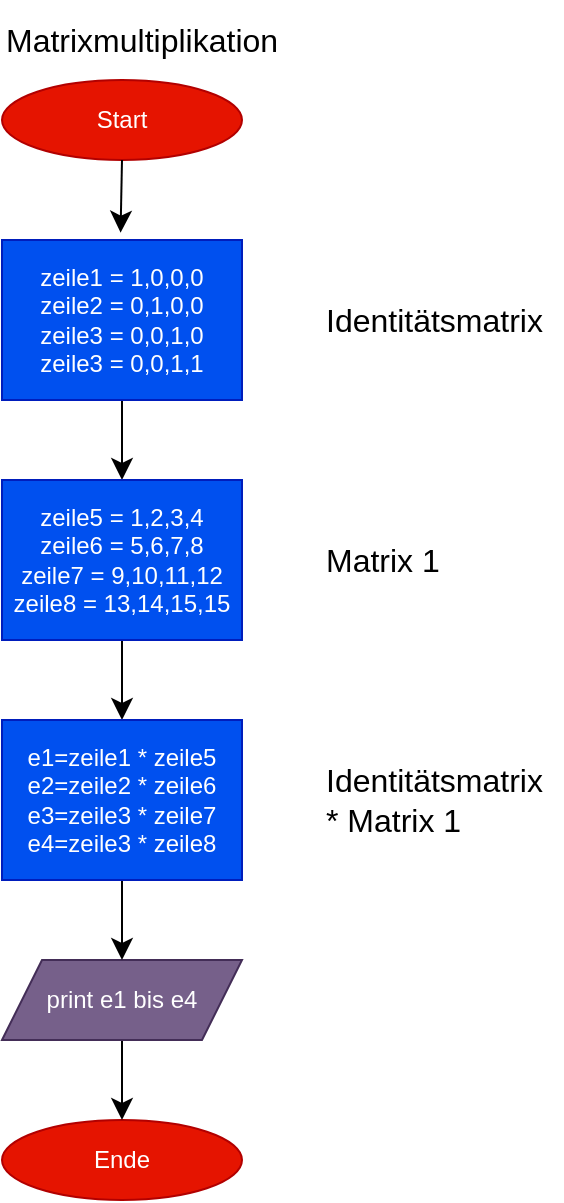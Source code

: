 <mxfile version="24.4.0" type="device">
  <diagram id="C5RBs43oDa-KdzZeNtuy" name="Page-1">
    <mxGraphModel dx="956" dy="567" grid="1" gridSize="10" guides="1" tooltips="1" connect="1" arrows="1" fold="1" page="1" pageScale="1" pageWidth="827" pageHeight="1169" math="0" shadow="0">
      <root>
        <mxCell id="WIyWlLk6GJQsqaUBKTNV-0" />
        <mxCell id="WIyWlLk6GJQsqaUBKTNV-1" parent="WIyWlLk6GJQsqaUBKTNV-0" />
        <mxCell id="IjD-qpXpODSvRZLo4zJF-0" value="Start" style="ellipse;whiteSpace=wrap;html=1;fillColor=#e51400;strokeColor=#B20000;fontColor=#ffffff;" parent="WIyWlLk6GJQsqaUBKTNV-1" vertex="1">
          <mxGeometry x="40" y="80" width="120" height="40" as="geometry" />
        </mxCell>
        <mxCell id="GrfxNoX1KZF58iYZK9aE-7" value="Matrixmultiplikation" style="text;strokeColor=none;fillColor=none;html=1;align=left;verticalAlign=middle;whiteSpace=wrap;rounded=0;fontSize=16;" parent="WIyWlLk6GJQsqaUBKTNV-1" vertex="1">
          <mxGeometry x="40" y="40" width="270" height="40" as="geometry" />
        </mxCell>
        <mxCell id="ASxKe1lXr5-sCJm-wnuk-3" style="edgeStyle=none;curved=1;rounded=0;orthogonalLoop=1;jettySize=auto;html=1;entryX=0.5;entryY=0;entryDx=0;entryDy=0;fontSize=12;startSize=8;endSize=8;" edge="1" parent="WIyWlLk6GJQsqaUBKTNV-1" source="GrfxNoX1KZF58iYZK9aE-24" target="ASxKe1lXr5-sCJm-wnuk-2">
          <mxGeometry relative="1" as="geometry" />
        </mxCell>
        <mxCell id="GrfxNoX1KZF58iYZK9aE-24" value="zeile1 = 1,0,0,0&lt;br&gt;zeile2 = 0,1,0,0&lt;br&gt;zeile3 = 0,0,1,0&lt;br&gt;zeile3 = 0,0,1,1" style="rounded=0;whiteSpace=wrap;html=1;fillColor=#0050ef;strokeColor=#001DBC;fontColor=#ffffff;" parent="WIyWlLk6GJQsqaUBKTNV-1" vertex="1">
          <mxGeometry x="40" y="160" width="120" height="80" as="geometry" />
        </mxCell>
        <mxCell id="eVRvptMKWYpkK7orwd6t-19" value="Ende" style="ellipse;whiteSpace=wrap;html=1;fillColor=#e51400;strokeColor=#B20000;fontColor=#ffffff;" parent="WIyWlLk6GJQsqaUBKTNV-1" vertex="1">
          <mxGeometry x="40" y="600" width="120" height="40" as="geometry" />
        </mxCell>
        <mxCell id="eVRvptMKWYpkK7orwd6t-26" style="edgeStyle=none;curved=1;rounded=0;orthogonalLoop=1;jettySize=auto;html=1;fontSize=12;startSize=8;endSize=8;" parent="WIyWlLk6GJQsqaUBKTNV-1" source="eVRvptMKWYpkK7orwd6t-22" target="eVRvptMKWYpkK7orwd6t-19" edge="1">
          <mxGeometry relative="1" as="geometry" />
        </mxCell>
        <mxCell id="eVRvptMKWYpkK7orwd6t-22" value="print e1 bis e4" style="shape=parallelogram;perimeter=parallelogramPerimeter;whiteSpace=wrap;html=1;fixedSize=1;fillColor=#76608a;strokeColor=#432D57;fontColor=#ffffff;" parent="WIyWlLk6GJQsqaUBKTNV-1" vertex="1">
          <mxGeometry x="40" y="520" width="120" height="40" as="geometry" />
        </mxCell>
        <mxCell id="ASxKe1lXr5-sCJm-wnuk-1" style="edgeStyle=none;curved=1;rounded=0;orthogonalLoop=1;jettySize=auto;html=1;exitX=0.5;exitY=1;exitDx=0;exitDy=0;entryX=0.494;entryY=-0.046;entryDx=0;entryDy=0;entryPerimeter=0;fontSize=12;startSize=8;endSize=8;" edge="1" parent="WIyWlLk6GJQsqaUBKTNV-1" source="IjD-qpXpODSvRZLo4zJF-0" target="GrfxNoX1KZF58iYZK9aE-24">
          <mxGeometry relative="1" as="geometry" />
        </mxCell>
        <mxCell id="ASxKe1lXr5-sCJm-wnuk-7" style="edgeStyle=none;curved=1;rounded=0;orthogonalLoop=1;jettySize=auto;html=1;entryX=0.5;entryY=0;entryDx=0;entryDy=0;fontSize=12;startSize=8;endSize=8;" edge="1" parent="WIyWlLk6GJQsqaUBKTNV-1" source="ASxKe1lXr5-sCJm-wnuk-2" target="ASxKe1lXr5-sCJm-wnuk-6">
          <mxGeometry relative="1" as="geometry" />
        </mxCell>
        <mxCell id="ASxKe1lXr5-sCJm-wnuk-2" value="zeile5 = 1,2,3,4&lt;br&gt;zeile6 = 5,6,7,8&lt;br&gt;zeile7 = 9,10,11,12&lt;br&gt;zeile8 = 13,14,15,15" style="rounded=0;whiteSpace=wrap;html=1;fillColor=#0050ef;strokeColor=#001DBC;fontColor=#ffffff;" vertex="1" parent="WIyWlLk6GJQsqaUBKTNV-1">
          <mxGeometry x="40" y="280" width="120" height="80" as="geometry" />
        </mxCell>
        <mxCell id="ASxKe1lXr5-sCJm-wnuk-4" value="Identitätsmatrix" style="text;strokeColor=none;fillColor=none;html=1;align=left;verticalAlign=middle;whiteSpace=wrap;rounded=0;fontSize=16;" vertex="1" parent="WIyWlLk6GJQsqaUBKTNV-1">
          <mxGeometry x="200" y="180" width="120" height="40" as="geometry" />
        </mxCell>
        <mxCell id="ASxKe1lXr5-sCJm-wnuk-5" value="Matrix 1" style="text;strokeColor=none;fillColor=none;html=1;align=left;verticalAlign=middle;whiteSpace=wrap;rounded=0;fontSize=16;" vertex="1" parent="WIyWlLk6GJQsqaUBKTNV-1">
          <mxGeometry x="200" y="300" width="120" height="40" as="geometry" />
        </mxCell>
        <mxCell id="ASxKe1lXr5-sCJm-wnuk-9" style="edgeStyle=none;curved=1;rounded=0;orthogonalLoop=1;jettySize=auto;html=1;exitX=0.5;exitY=1;exitDx=0;exitDy=0;entryX=0.5;entryY=0;entryDx=0;entryDy=0;fontSize=12;startSize=8;endSize=8;" edge="1" parent="WIyWlLk6GJQsqaUBKTNV-1" source="ASxKe1lXr5-sCJm-wnuk-6" target="eVRvptMKWYpkK7orwd6t-22">
          <mxGeometry relative="1" as="geometry" />
        </mxCell>
        <mxCell id="ASxKe1lXr5-sCJm-wnuk-6" value="e1=zeile1 * zeile5&lt;br&gt;e2=zeile2 * zeile6&lt;br&gt;e3=zeile3 * zeile7&lt;br&gt;e4=zeile3 * zeile8" style="rounded=0;whiteSpace=wrap;html=1;fillColor=#0050ef;strokeColor=#001DBC;fontColor=#ffffff;" vertex="1" parent="WIyWlLk6GJQsqaUBKTNV-1">
          <mxGeometry x="40" y="400" width="120" height="80" as="geometry" />
        </mxCell>
        <mxCell id="ASxKe1lXr5-sCJm-wnuk-8" value="Identitätsmatrix * Matrix 1" style="text;strokeColor=none;fillColor=none;html=1;align=left;verticalAlign=middle;whiteSpace=wrap;rounded=0;fontSize=16;" vertex="1" parent="WIyWlLk6GJQsqaUBKTNV-1">
          <mxGeometry x="200" y="420" width="120" height="40" as="geometry" />
        </mxCell>
      </root>
    </mxGraphModel>
  </diagram>
</mxfile>
